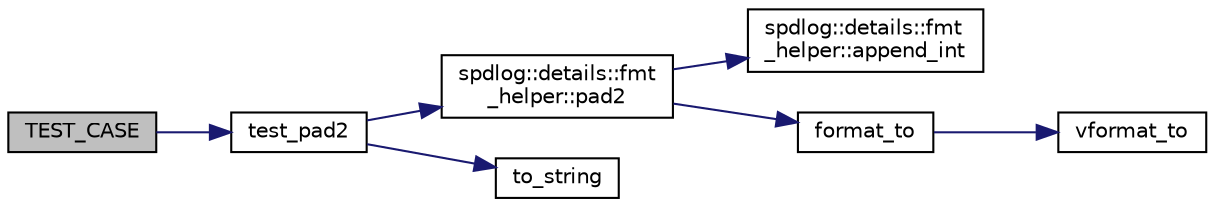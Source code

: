 digraph "TEST_CASE"
{
  edge [fontname="Helvetica",fontsize="10",labelfontname="Helvetica",labelfontsize="10"];
  node [fontname="Helvetica",fontsize="10",shape=record];
  rankdir="LR";
  Node1 [label="TEST_CASE",height=0.2,width=0.4,color="black", fillcolor="grey75", style="filled" fontcolor="black"];
  Node1 -> Node2 [color="midnightblue",fontsize="10",style="solid",fontname="Helvetica"];
  Node2 [label="test_pad2",height=0.2,width=0.4,color="black", fillcolor="white", style="filled",URL="$test__fmt__helper_8cpp.html#a9274f626706cba3f5b932d0b4dc3c766"];
  Node2 -> Node3 [color="midnightblue",fontsize="10",style="solid",fontname="Helvetica"];
  Node3 [label="spdlog::details::fmt\l_helper::pad2",height=0.2,width=0.4,color="black", fillcolor="white", style="filled",URL="$namespacespdlog_1_1details_1_1fmt__helper.html#ae8d7b70c5b54338c0903cf494b06404a"];
  Node3 -> Node4 [color="midnightblue",fontsize="10",style="solid",fontname="Helvetica"];
  Node4 [label="spdlog::details::fmt\l_helper::append_int",height=0.2,width=0.4,color="black", fillcolor="white", style="filled",URL="$namespacespdlog_1_1details_1_1fmt__helper.html#a0d2621043fa718e54ffcaa2e9812dfa4"];
  Node3 -> Node5 [color="midnightblue",fontsize="10",style="solid",fontname="Helvetica"];
  Node5 [label="format_to",height=0.2,width=0.4,color="black", fillcolor="white", style="filled",URL="$vendor_2spdlog_2include_2spdlog_2fmt_2bundled_2_core_8h.html#abcac15fdbec6e0fe134caa0d49a40a88"];
  Node5 -> Node6 [color="midnightblue",fontsize="10",style="solid",fontname="Helvetica"];
  Node6 [label="vformat_to",height=0.2,width=0.4,color="black", fillcolor="white", style="filled",URL="$vendor_2spdlog_2include_2spdlog_2fmt_2bundled_2_core_8h.html#ae2022f6959a9a0bccb6a0770bdb76f43"];
  Node2 -> Node7 [color="midnightblue",fontsize="10",style="solid",fontname="Helvetica"];
  Node7 [label="to_string",height=0.2,width=0.4,color="black", fillcolor="white", style="filled",URL="$format_8h.html#afe05b087244838ced775fa3f28134c34"];
}
